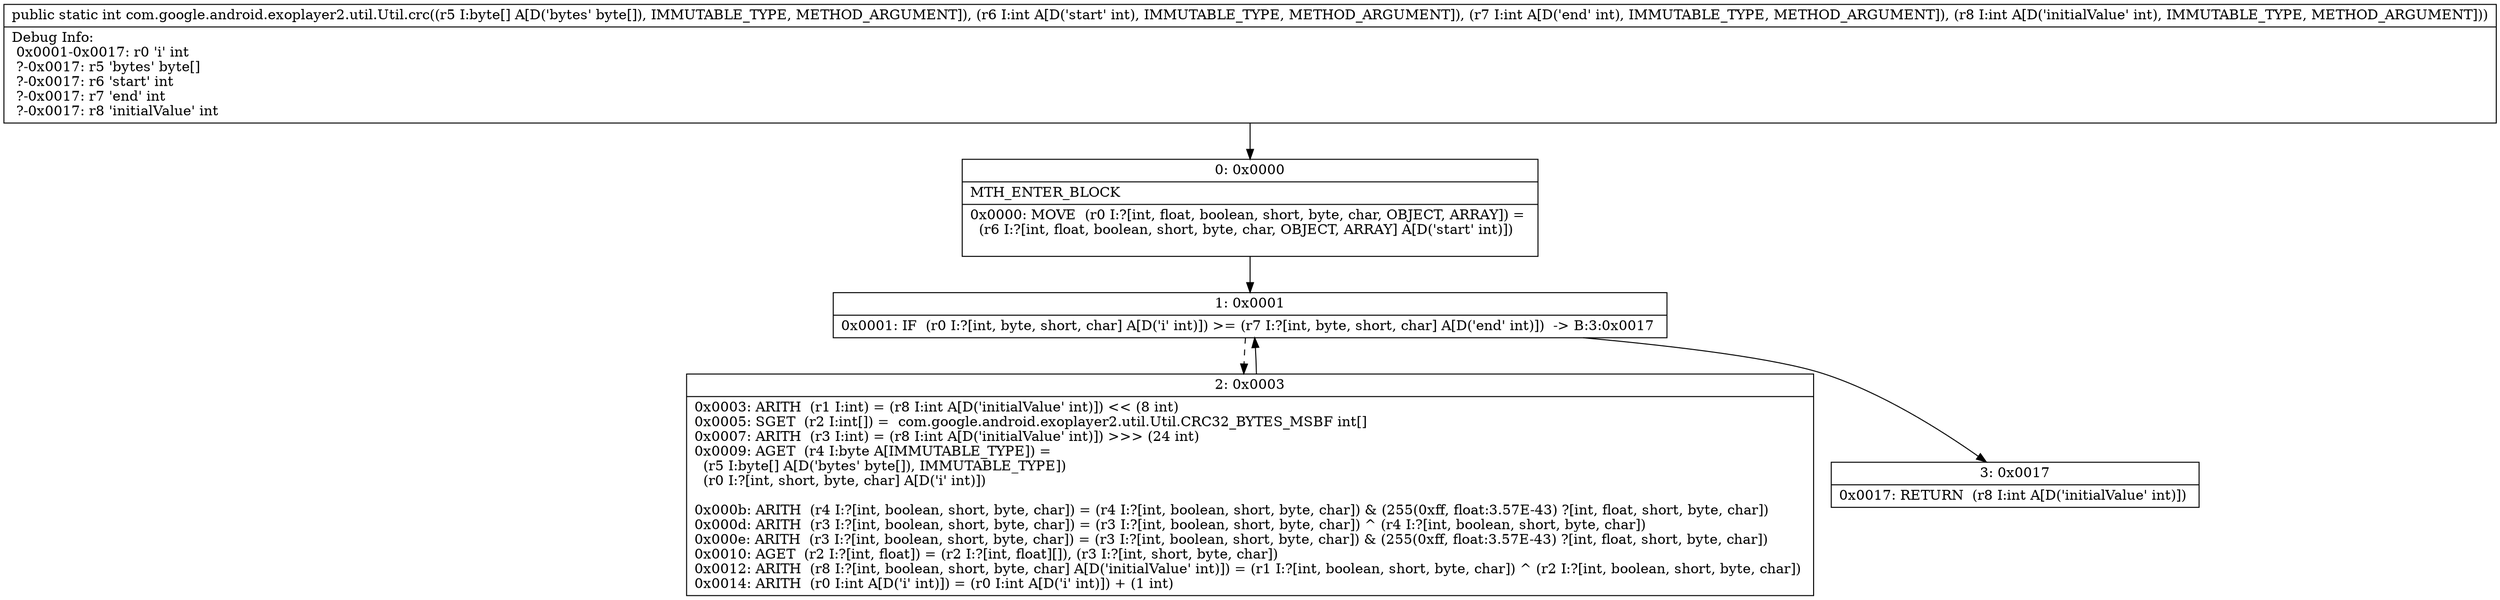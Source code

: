 digraph "CFG forcom.google.android.exoplayer2.util.Util.crc([BIII)I" {
Node_0 [shape=record,label="{0\:\ 0x0000|MTH_ENTER_BLOCK\l|0x0000: MOVE  (r0 I:?[int, float, boolean, short, byte, char, OBJECT, ARRAY]) = \l  (r6 I:?[int, float, boolean, short, byte, char, OBJECT, ARRAY] A[D('start' int)])\l \l}"];
Node_1 [shape=record,label="{1\:\ 0x0001|0x0001: IF  (r0 I:?[int, byte, short, char] A[D('i' int)]) \>= (r7 I:?[int, byte, short, char] A[D('end' int)])  \-\> B:3:0x0017 \l}"];
Node_2 [shape=record,label="{2\:\ 0x0003|0x0003: ARITH  (r1 I:int) = (r8 I:int A[D('initialValue' int)]) \<\< (8 int) \l0x0005: SGET  (r2 I:int[]) =  com.google.android.exoplayer2.util.Util.CRC32_BYTES_MSBF int[] \l0x0007: ARITH  (r3 I:int) = (r8 I:int A[D('initialValue' int)]) \>\>\> (24 int) \l0x0009: AGET  (r4 I:byte A[IMMUTABLE_TYPE]) = \l  (r5 I:byte[] A[D('bytes' byte[]), IMMUTABLE_TYPE])\l  (r0 I:?[int, short, byte, char] A[D('i' int)])\l \l0x000b: ARITH  (r4 I:?[int, boolean, short, byte, char]) = (r4 I:?[int, boolean, short, byte, char]) & (255(0xff, float:3.57E\-43) ?[int, float, short, byte, char]) \l0x000d: ARITH  (r3 I:?[int, boolean, short, byte, char]) = (r3 I:?[int, boolean, short, byte, char]) ^ (r4 I:?[int, boolean, short, byte, char]) \l0x000e: ARITH  (r3 I:?[int, boolean, short, byte, char]) = (r3 I:?[int, boolean, short, byte, char]) & (255(0xff, float:3.57E\-43) ?[int, float, short, byte, char]) \l0x0010: AGET  (r2 I:?[int, float]) = (r2 I:?[int, float][]), (r3 I:?[int, short, byte, char]) \l0x0012: ARITH  (r8 I:?[int, boolean, short, byte, char] A[D('initialValue' int)]) = (r1 I:?[int, boolean, short, byte, char]) ^ (r2 I:?[int, boolean, short, byte, char]) \l0x0014: ARITH  (r0 I:int A[D('i' int)]) = (r0 I:int A[D('i' int)]) + (1 int) \l}"];
Node_3 [shape=record,label="{3\:\ 0x0017|0x0017: RETURN  (r8 I:int A[D('initialValue' int)]) \l}"];
MethodNode[shape=record,label="{public static int com.google.android.exoplayer2.util.Util.crc((r5 I:byte[] A[D('bytes' byte[]), IMMUTABLE_TYPE, METHOD_ARGUMENT]), (r6 I:int A[D('start' int), IMMUTABLE_TYPE, METHOD_ARGUMENT]), (r7 I:int A[D('end' int), IMMUTABLE_TYPE, METHOD_ARGUMENT]), (r8 I:int A[D('initialValue' int), IMMUTABLE_TYPE, METHOD_ARGUMENT]))  | Debug Info:\l  0x0001\-0x0017: r0 'i' int\l  ?\-0x0017: r5 'bytes' byte[]\l  ?\-0x0017: r6 'start' int\l  ?\-0x0017: r7 'end' int\l  ?\-0x0017: r8 'initialValue' int\l}"];
MethodNode -> Node_0;
Node_0 -> Node_1;
Node_1 -> Node_2[style=dashed];
Node_1 -> Node_3;
Node_2 -> Node_1;
}

